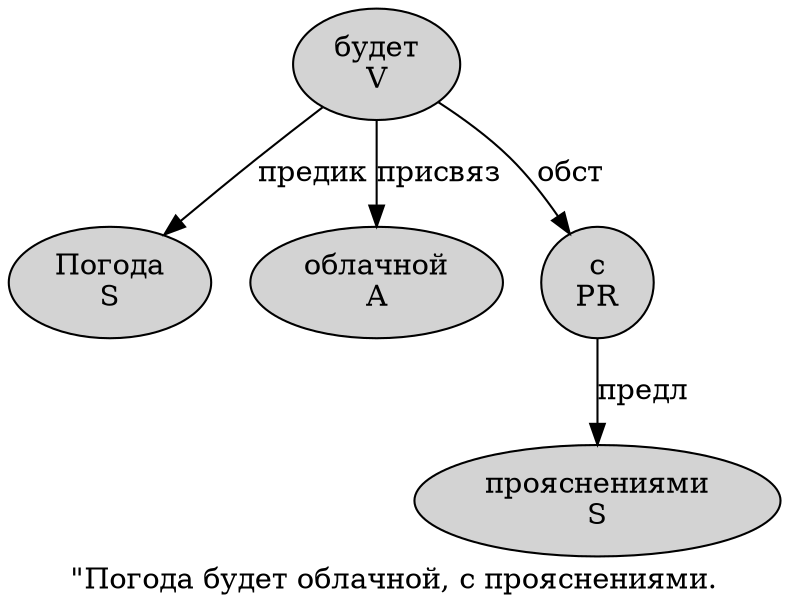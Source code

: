 digraph SENTENCE_674 {
	graph [label="\"Погода будет облачной, с прояснениями."]
	node [style=filled]
		1 [label="Погода
S" color="" fillcolor=lightgray penwidth=1 shape=ellipse]
		2 [label="будет
V" color="" fillcolor=lightgray penwidth=1 shape=ellipse]
		3 [label="облачной
A" color="" fillcolor=lightgray penwidth=1 shape=ellipse]
		5 [label="с
PR" color="" fillcolor=lightgray penwidth=1 shape=ellipse]
		6 [label="прояснениями
S" color="" fillcolor=lightgray penwidth=1 shape=ellipse]
			5 -> 6 [label="предл"]
			2 -> 1 [label="предик"]
			2 -> 3 [label="присвяз"]
			2 -> 5 [label="обст"]
}